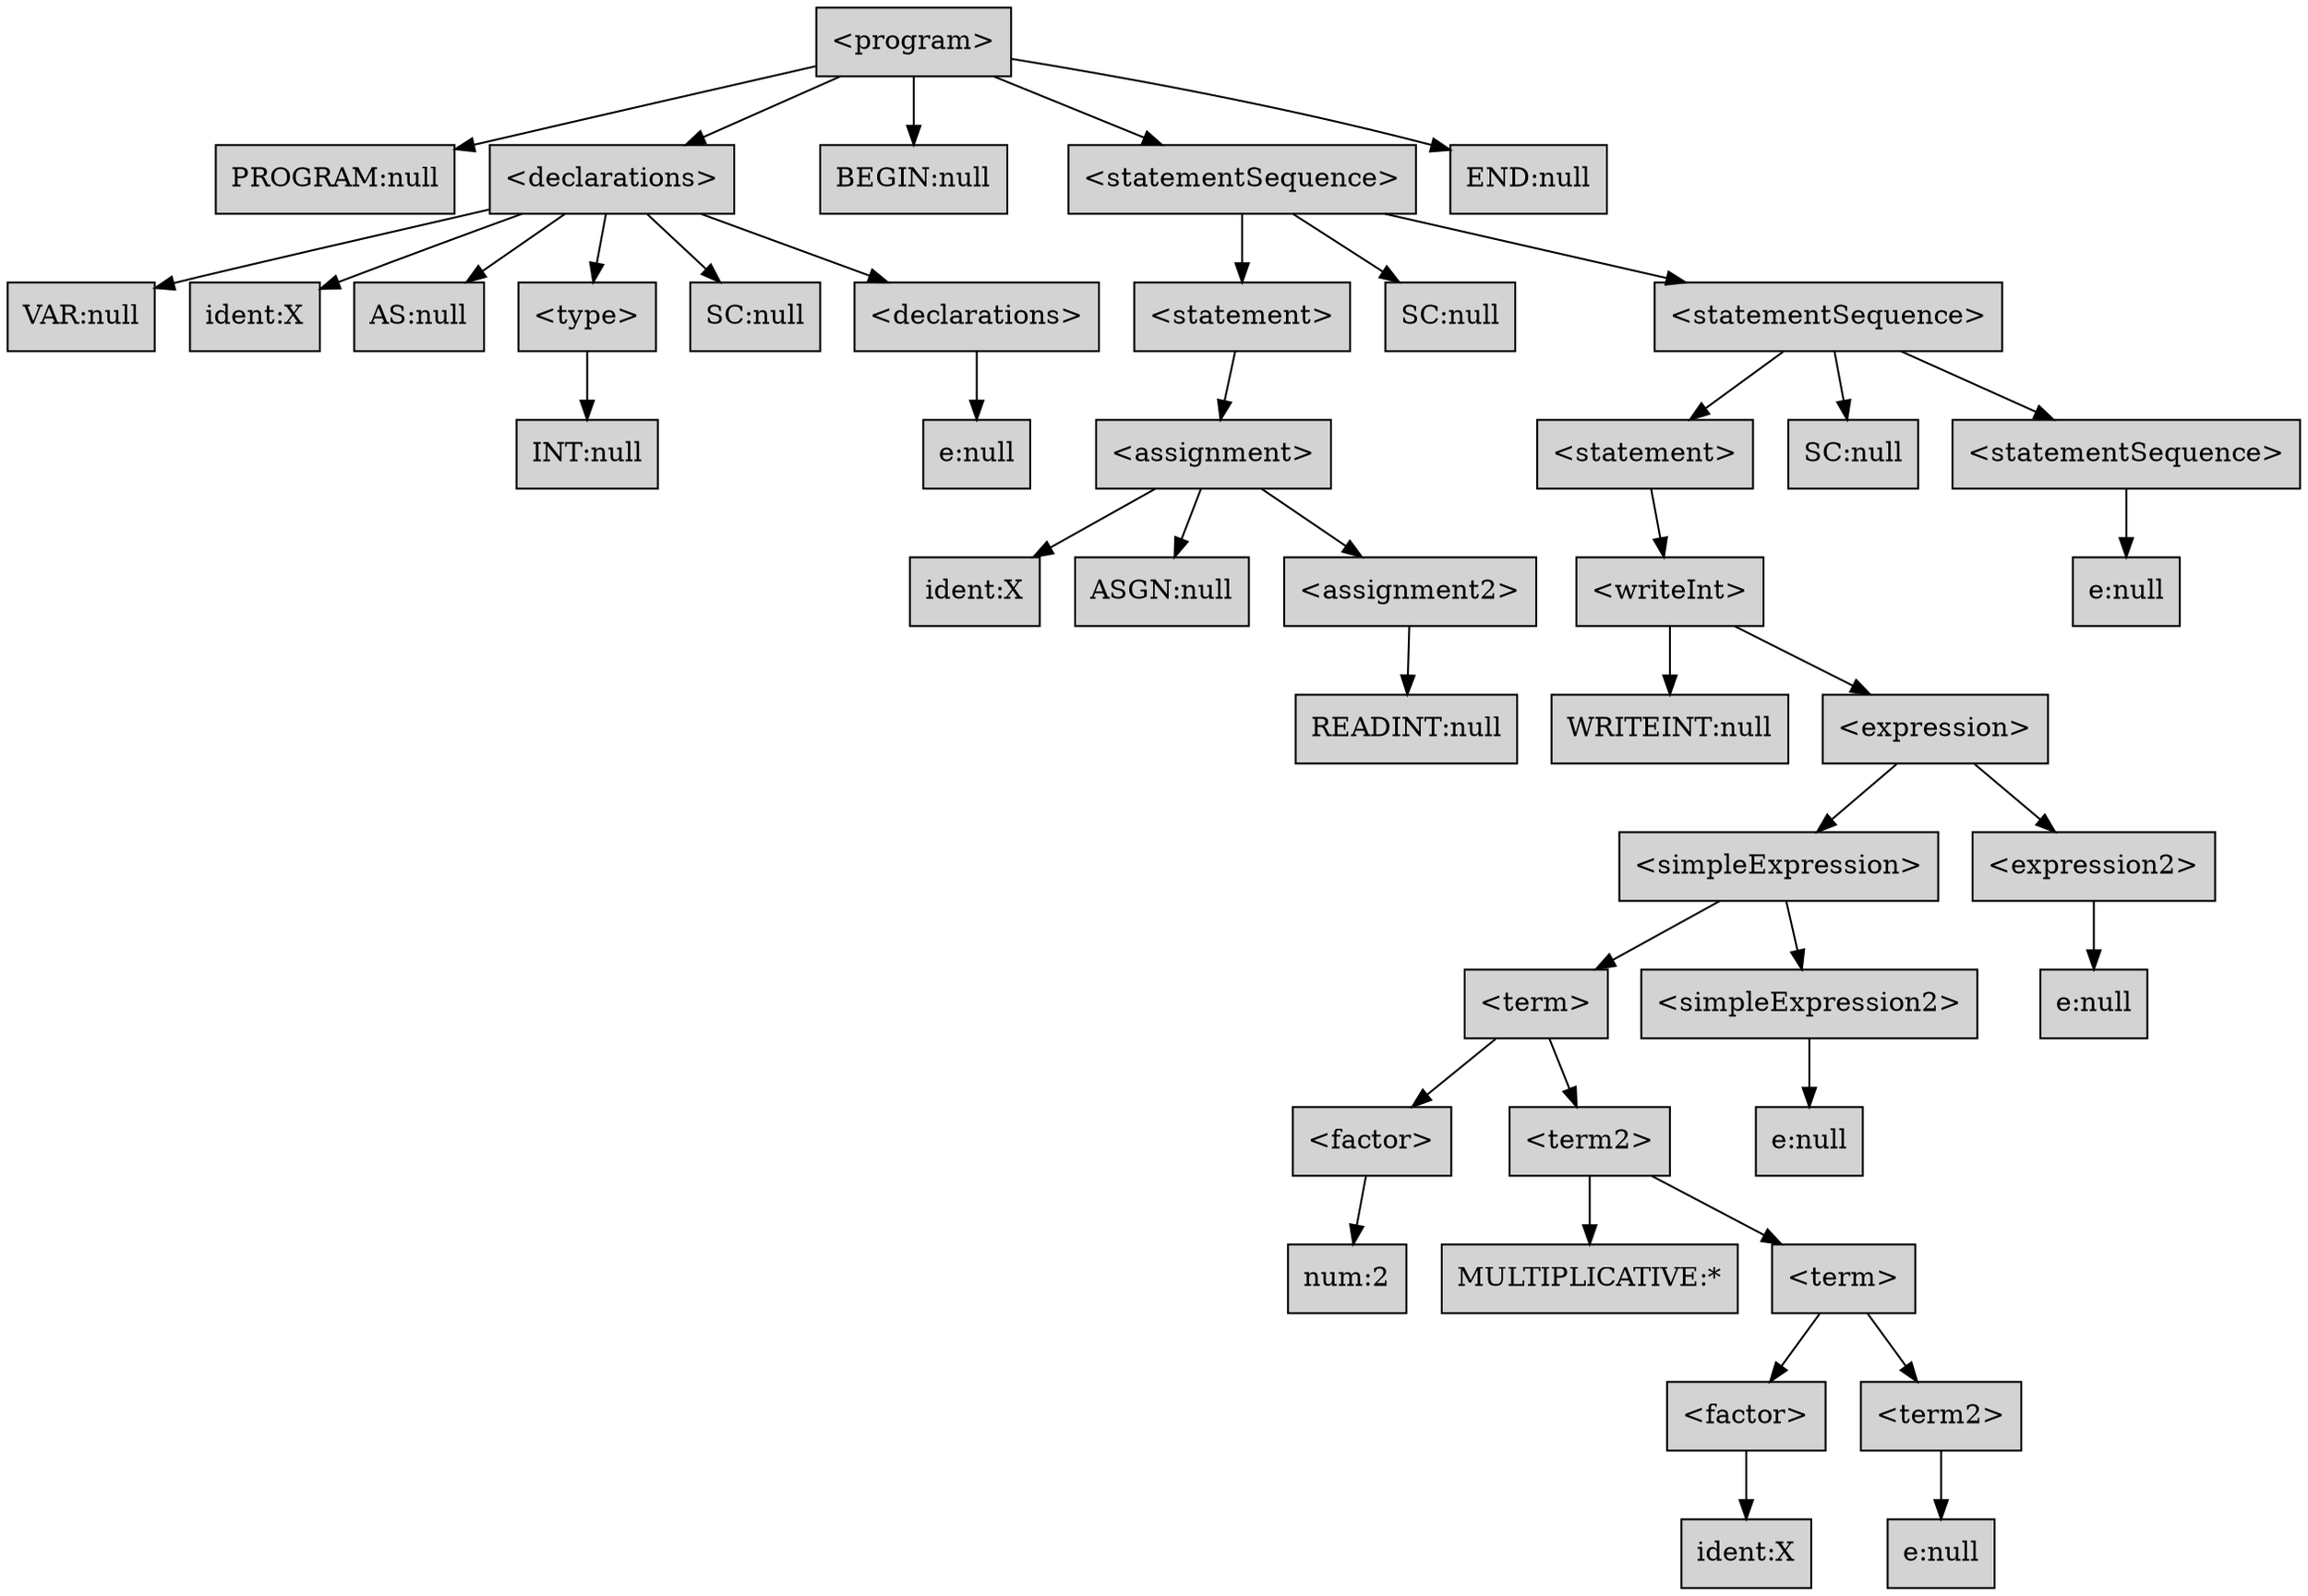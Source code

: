 digraph tl12Ast {
ordering=out;
node [shape = box, style = filled, fillcolor="white"]
n1 [label="<program>",fillcolor="/x11/lightgrey",shape=box]
n2 [label="PROGRAM:null",fillcolor="/x11/lightgrey",shape=box]
n1 -> n2
n3 [label="<declarations>",fillcolor="/x11/lightgrey",shape=box]
n1 -> n3
n4 [label="VAR:null",fillcolor="/x11/lightgrey",shape=box]
n3 -> n4
n5 [label="ident:X",fillcolor="/x11/lightgrey",shape=box]
n3 -> n5
n6 [label="AS:null",fillcolor="/x11/lightgrey",shape=box]
n3 -> n6
n7 [label="<type>",fillcolor="/x11/lightgrey",shape=box]
n3 -> n7
n8 [label="INT:null",fillcolor="/x11/lightgrey",shape=box]
n7 -> n8
n9 [label="SC:null",fillcolor="/x11/lightgrey",shape=box]
n3 -> n9
n10 [label="<declarations>",fillcolor="/x11/lightgrey",shape=box]
n3 -> n10
n11 [label="e:null",fillcolor="/x11/lightgrey",shape=box]
n10 -> n11
n12 [label="BEGIN:null",fillcolor="/x11/lightgrey",shape=box]
n1 -> n12
n13 [label="<statementSequence>",fillcolor="/x11/lightgrey",shape=box]
n1 -> n13
n14 [label="<statement>",fillcolor="/x11/lightgrey",shape=box]
n13 -> n14
n15 [label="<assignment>",fillcolor="/x11/lightgrey",shape=box]
n14 -> n15
n16 [label="ident:X",fillcolor="/x11/lightgrey",shape=box]
n15 -> n16
n17 [label="ASGN:null",fillcolor="/x11/lightgrey",shape=box]
n15 -> n17
n18 [label="<assignment2>",fillcolor="/x11/lightgrey",shape=box]
n15 -> n18
n19 [label="READINT:null",fillcolor="/x11/lightgrey",shape=box]
n18 -> n19
n20 [label="SC:null",fillcolor="/x11/lightgrey",shape=box]
n13 -> n20
n21 [label="<statementSequence>",fillcolor="/x11/lightgrey",shape=box]
n13 -> n21
n22 [label="<statement>",fillcolor="/x11/lightgrey",shape=box]
n21 -> n22
n23 [label="<writeInt>",fillcolor="/x11/lightgrey",shape=box]
n22 -> n23
n24 [label="WRITEINT:null",fillcolor="/x11/lightgrey",shape=box]
n23 -> n24
n25 [label="<expression>",fillcolor="/x11/lightgrey",shape=box]
n23 -> n25
n26 [label="<simpleExpression>",fillcolor="/x11/lightgrey",shape=box]
n25 -> n26
n27 [label="<term>",fillcolor="/x11/lightgrey",shape=box]
n26 -> n27
n28 [label="<factor>",fillcolor="/x11/lightgrey",shape=box]
n27 -> n28
n29 [label="num:2",fillcolor="/x11/lightgrey",shape=box]
n28 -> n29
n30 [label="<term2>",fillcolor="/x11/lightgrey",shape=box]
n27 -> n30
n31 [label="MULTIPLICATIVE:*",fillcolor="/x11/lightgrey",shape=box]
n30 -> n31
n32 [label="<term>",fillcolor="/x11/lightgrey",shape=box]
n30 -> n32
n33 [label="<factor>",fillcolor="/x11/lightgrey",shape=box]
n32 -> n33
n34 [label="ident:X",fillcolor="/x11/lightgrey",shape=box]
n33 -> n34
n35 [label="<term2>",fillcolor="/x11/lightgrey",shape=box]
n32 -> n35
n36 [label="e:null",fillcolor="/x11/lightgrey",shape=box]
n35 -> n36
n37 [label="<simpleExpression2>",fillcolor="/x11/lightgrey",shape=box]
n26 -> n37
n38 [label="e:null",fillcolor="/x11/lightgrey",shape=box]
n37 -> n38
n39 [label="<expression2>",fillcolor="/x11/lightgrey",shape=box]
n25 -> n39
n40 [label="e:null",fillcolor="/x11/lightgrey",shape=box]
n39 -> n40
n41 [label="SC:null",fillcolor="/x11/lightgrey",shape=box]
n21 -> n41
n42 [label="<statementSequence>",fillcolor="/x11/lightgrey",shape=box]
n21 -> n42
n43 [label="e:null",fillcolor="/x11/lightgrey",shape=box]
n42 -> n43
n44 [label="END:null",fillcolor="/x11/lightgrey",shape=box]
n1 -> n44

}
